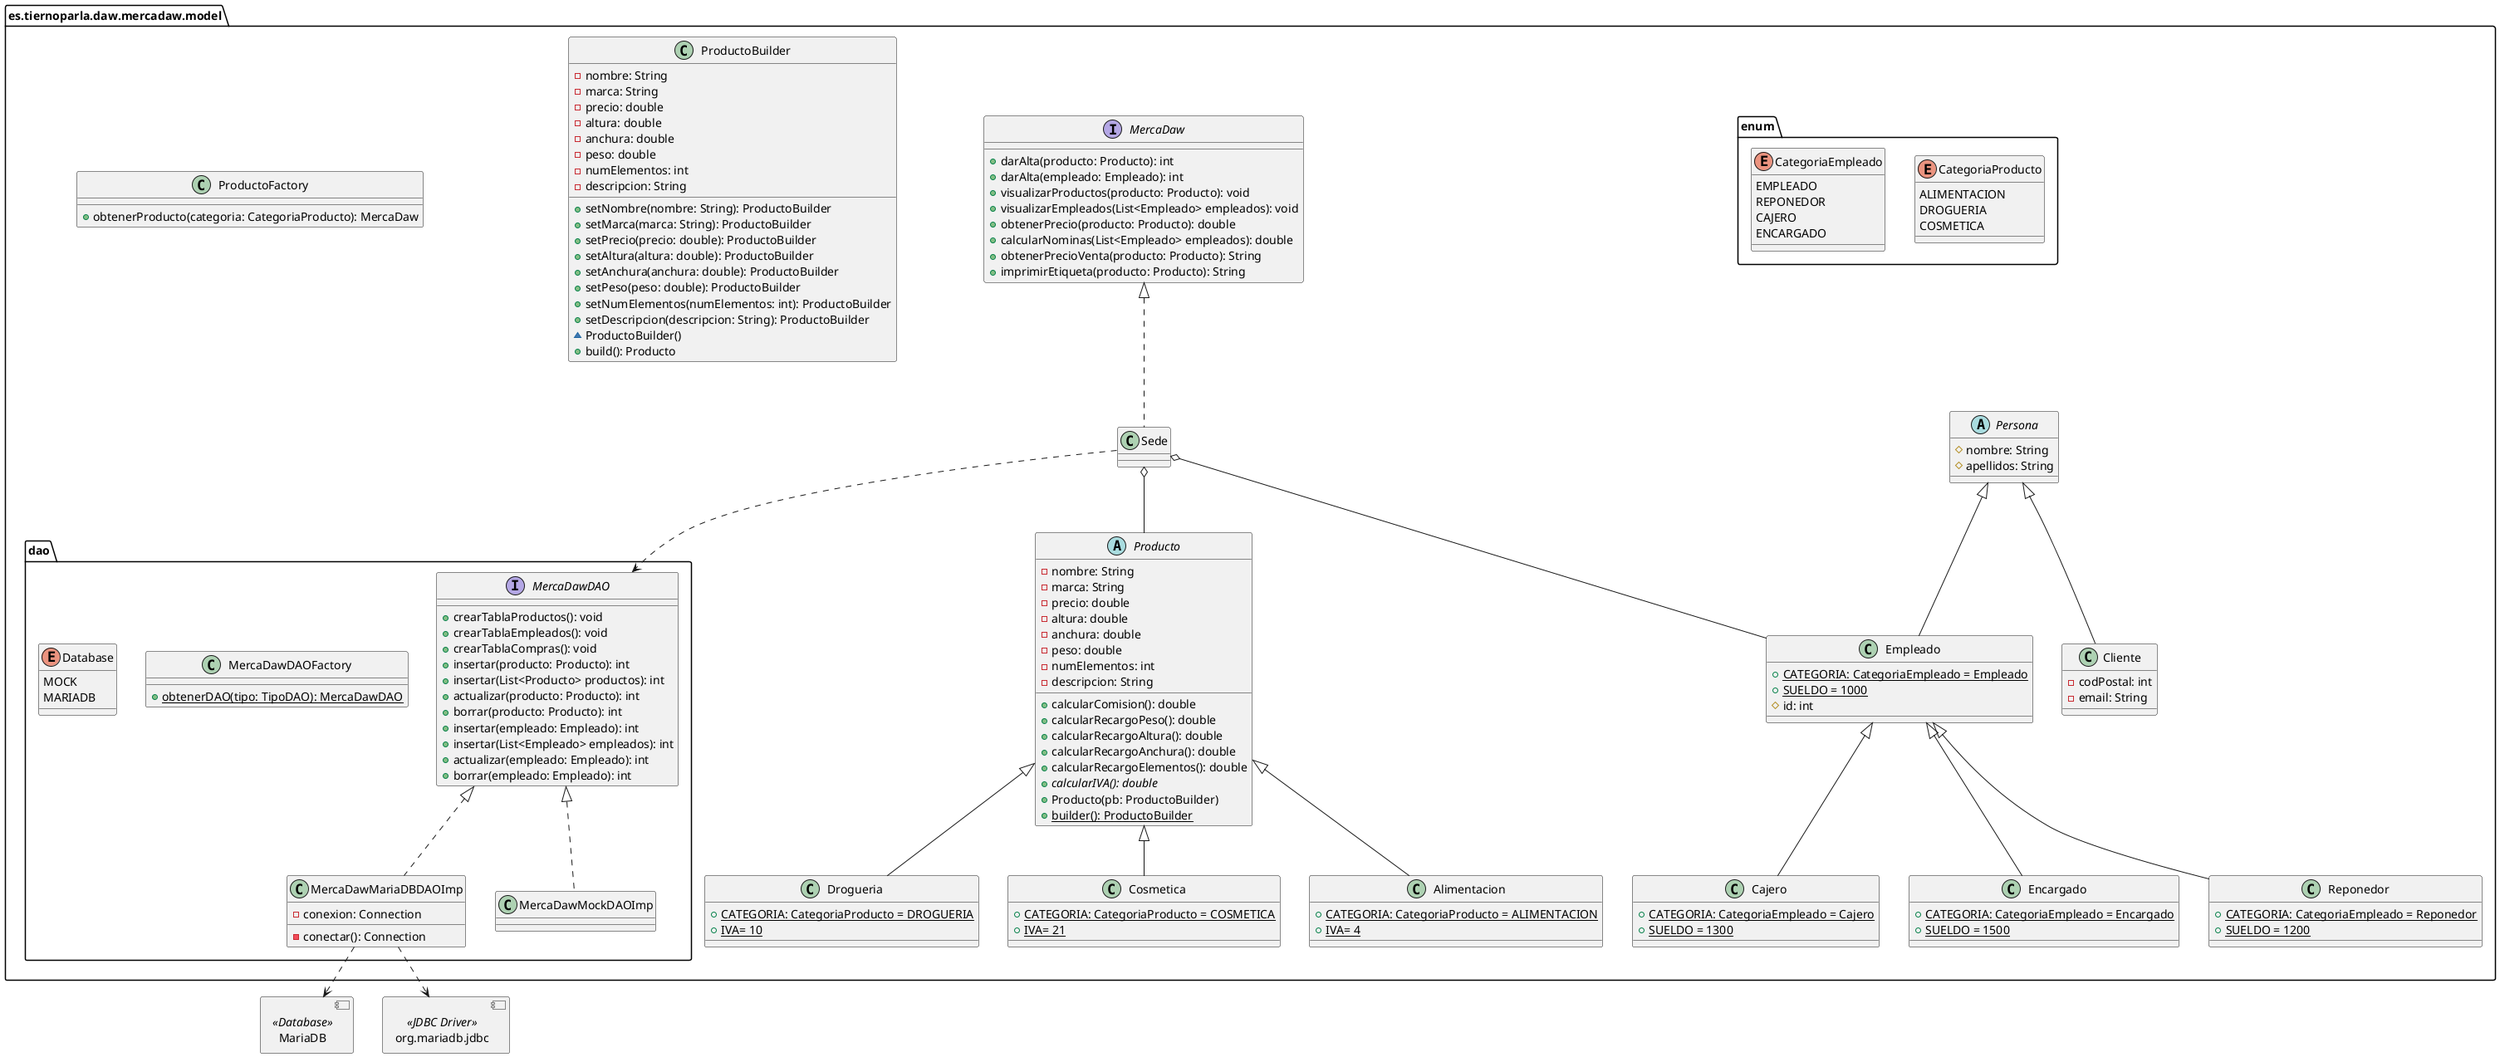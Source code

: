 @startuml Diagrama clases Model
' left to right direction
set namespaceSeparator none
allow_mixing

package es.tiernoparla.daw.mercadaw.model {

    package enum{

        enum CategoriaProducto {
            ALIMENTACION
            DROGUERIA
            COSMETICA
        }

        enum CategoriaEmpleado {
            EMPLEADO
            REPONEDOR
            CAJERO
            ENCARGADO
        }
    }

    abstract Persona {
        #nombre: String
        #apellidos: String
    }

    interface MercaDaw {
        +darAlta(producto: Producto): int
        +darAlta(empleado: Empleado): int
        +visualizarProductos(producto: Producto): void
        +visualizarEmpleados(List<Empleado> empleados): void
        +obtenerPrecio(producto: Producto): double
        +calcularNominas(List<Empleado> empleados): double
        +obtenerPrecioVenta(producto: Producto): String
        +imprimirEtiqueta(producto: Producto): String
    }

    class Sede {

    }

    class ProductoBuilder {
        -nombre: String
        -marca: String
        -precio: double
        -altura: double
        -anchura: double
        -peso: double
        -numElementos: int
        -descripcion: String
        +setNombre(nombre: String): ProductoBuilder
        +setMarca(marca: String): ProductoBuilder
        +setPrecio(precio: double): ProductoBuilder
        +setAltura(altura: double): ProductoBuilder
        +setAnchura(anchura: double): ProductoBuilder
        +setPeso(peso: double): ProductoBuilder
        +setNumElementos(numElementos: int): ProductoBuilder
        +setDescripcion(descripcion: String): ProductoBuilder
        ~ProductoBuilder()
        +build(): Producto
    }

    abstract Producto {
        -nombre: String
        -marca: String
        -precio: double
        -altura: double
        -anchura: double
        -peso: double
        -numElementos: int
        -descripcion: String
        +calcularComision(): double
        +calcularRecargoPeso(): double
        +calcularRecargoAltura(): double
        +calcularRecargoAnchura(): double
        +calcularRecargoElementos(): double
        +{abstract}calcularIVA(): double
        +Producto(pb: ProductoBuilder)
        +{static} builder(): ProductoBuilder
    }

    class Alimentacion {
        +{static} CATEGORIA: CategoriaProducto = ALIMENTACION
        +{static} IVA= 4
    }

    class Drogueria {
        +{static} CATEGORIA: CategoriaProducto = DROGUERIA
        +{static} IVA= 10
    }

    class Cosmetica {
        +{static} CATEGORIA: CategoriaProducto = COSMETICA
        +{static} IVA= 21
    }

    class Empleado {
        +{static} CATEGORIA: CategoriaEmpleado = Empleado
        +{static} SUELDO = 1000
        #id: int
    }

    class Reponedor {
        +{static} CATEGORIA: CategoriaEmpleado = Reponedor
        +{static} SUELDO = 1200
    }

    class Cajero {
        +{static} CATEGORIA: CategoriaEmpleado = Cajero
        +{static} SUELDO = 1300
    }

    class Encargado {
        +{static} CATEGORIA: CategoriaEmpleado = Encargado
        +{static} SUELDO = 1500
    }

    class Cliente {
        -codPostal: int
        -email: String
    }

    class ProductoFactory {
        +obtenerProducto(categoria: CategoriaProducto): MercaDaw
    }

    Producto <|-- Alimentacion
    Producto <|-- Drogueria
    Producto <|-- Cosmetica

    Empleado <|-- Reponedor
    Empleado <|-- Cajero
    Empleado <|-- Encargado

    Persona <|-- Empleado
    Persona <|-- Cliente

    Sede o-- Producto
    Sede o-- Empleado

    MercaDaw <|.. Sede

    package dao {
        interface MercaDawDAO {
            +crearTablaProductos(): void
            +crearTablaEmpleados(): void
            +crearTablaCompras(): void
            +insertar(producto: Producto): int
            +insertar(List<Producto> productos): int
            +actualizar(producto: Producto): int
            +borrar(producto: Producto): int
            +insertar(empleado: Empleado): int
            +insertar(List<Empleado> empleados): int
            +actualizar(empleado: Empleado): int
            +borrar(empleado: Empleado): int
        }

        class MercaDawMariaDBDAOImp {
            -conexion: Connection
            -conectar(): Connection
        }

        class MercaDawMockDAOImp

        class MercaDawDAOFactory {
            +{static}obtenerDAO(tipo: TipoDAO): MercaDawDAO
        }

        enum Database {
            MOCK
            MARIADB
        }

        MercaDawDAO <|.. MercaDawMariaDBDAOImp
        MercaDawDAO <|.. MercaDawMockDAOImp

    }
}

component MariaDB <<Database>>
component org.mariadb.jdbc <<JDBC Driver>>

MercaDawMariaDBDAOImp ..> MariaDB
MercaDawMariaDBDAOImp ..> org.mariadb.jdbc

Sede ..> MercaDawDAO

@enduml